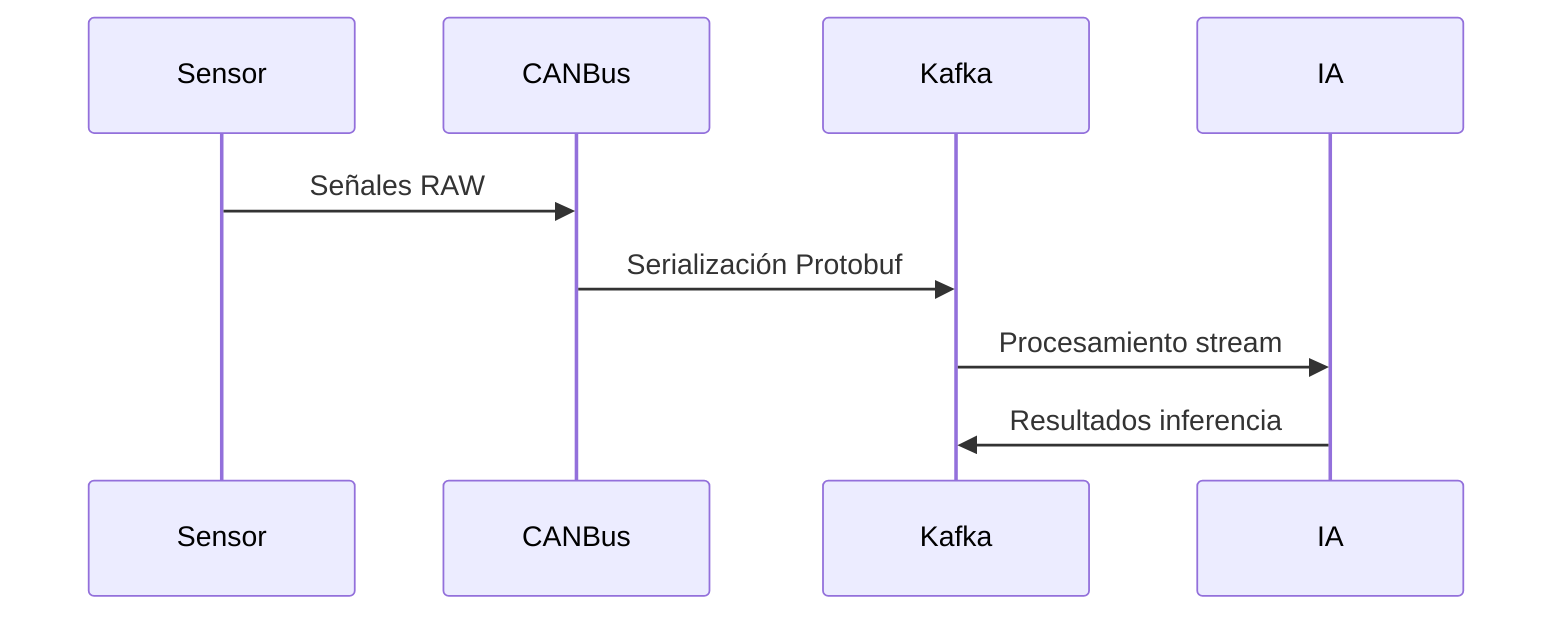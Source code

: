 sequenceDiagram
participant Sensor
participant CANBus
participant Kafka
participant IA

Sensor->>CANBus: Señales RAW
CANBus->>Kafka: Serialización Protobuf
Kafka->>IA: Procesamiento stream
IA->>Kafka: Resultados inferencia